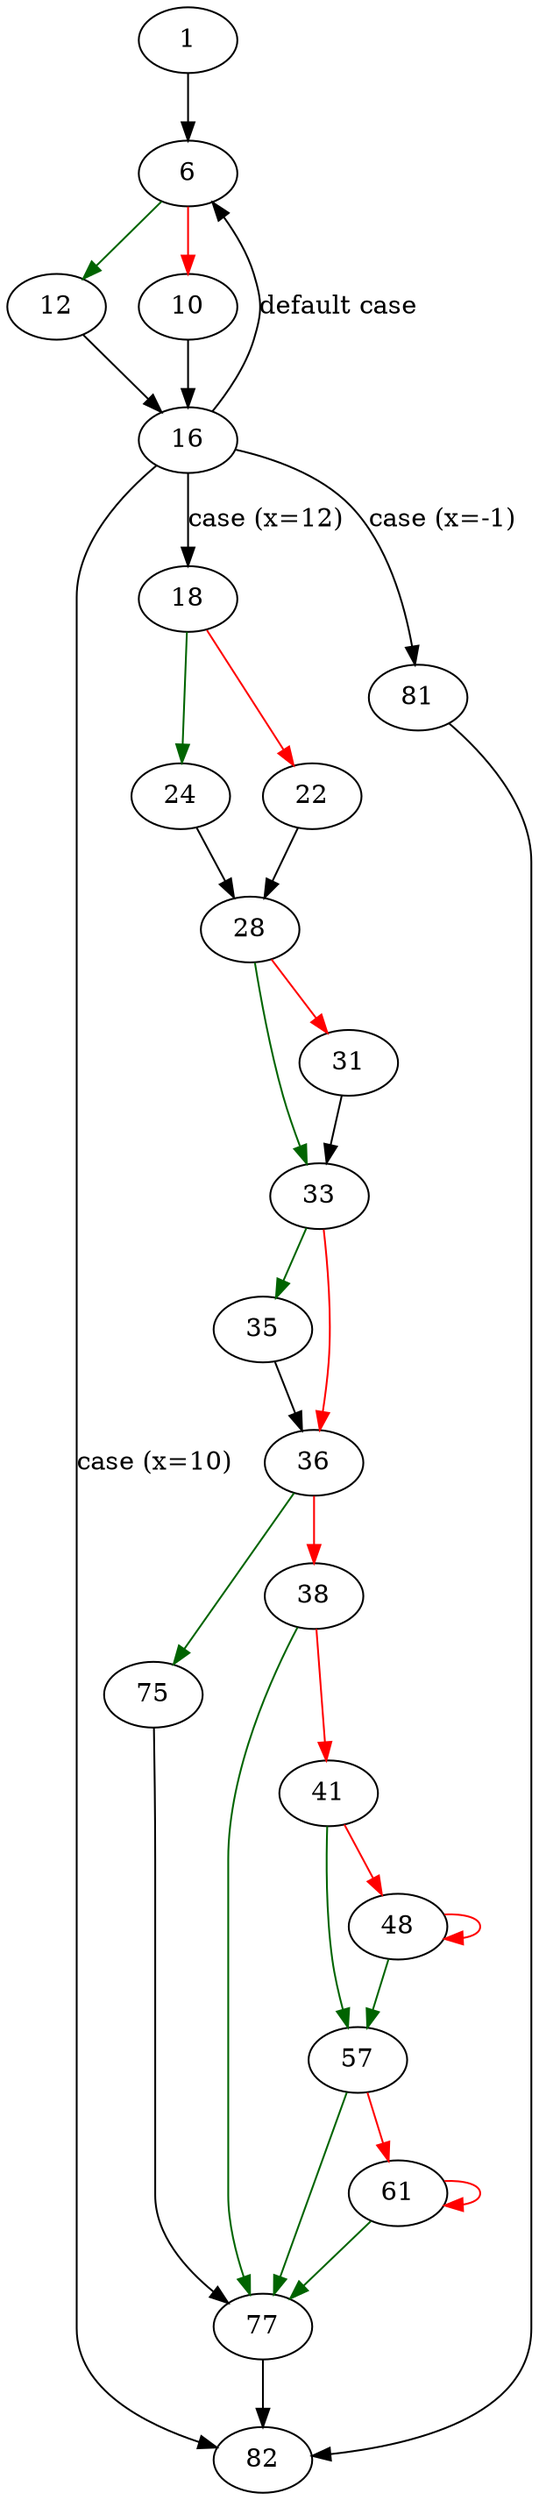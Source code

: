strict digraph "read_rest_of_line" {
	// Node definitions.
	1 [entry=true];
	6;
	12;
	10;
	16;
	82;
	18;
	81;
	24;
	22;
	28;
	33;
	31;
	35;
	36;
	75;
	38;
	77;
	41;
	57;
	48;
	61;

	// Edge definitions.
	1 -> 6;
	6 -> 12 [
		color=darkgreen
		cond=true
	];
	6 -> 10 [
		color=red
		cond=false
	];
	12 -> 16;
	10 -> 16;
	16 -> 6 [
		cond="default case"
		label="default case"
	];
	16 -> 82 [
		cond="case (x=10)"
		label="case (x=10)"
	];
	16 -> 18 [
		cond="case (x=12)"
		label="case (x=12)"
	];
	16 -> 81 [
		cond="case (x=-1)"
		label="case (x=-1)"
	];
	18 -> 24 [
		color=darkgreen
		cond=true
	];
	18 -> 22 [
		color=red
		cond=false
	];
	81 -> 82;
	24 -> 28;
	22 -> 28;
	28 -> 33 [
		color=darkgreen
		cond=true
	];
	28 -> 31 [
		color=red
		cond=false
	];
	33 -> 35 [
		color=darkgreen
		cond=true
	];
	33 -> 36 [
		color=red
		cond=false
	];
	31 -> 33;
	35 -> 36;
	36 -> 75 [
		color=darkgreen
		cond=true
	];
	36 -> 38 [
		color=red
		cond=false
	];
	75 -> 77;
	38 -> 77 [
		color=darkgreen
		cond=true
	];
	38 -> 41 [
		color=red
		cond=false
	];
	77 -> 82;
	41 -> 57 [
		color=darkgreen
		cond=true
	];
	41 -> 48 [
		color=red
		cond=false
	];
	57 -> 77 [
		color=darkgreen
		cond=true
	];
	57 -> 61 [
		color=red
		cond=false
	];
	48 -> 57 [
		color=darkgreen
		cond=true
	];
	48 -> 48 [
		color=red
		cond=false
	];
	61 -> 77 [
		color=darkgreen
		cond=true
	];
	61 -> 61 [
		color=red
		cond=false
	];
}